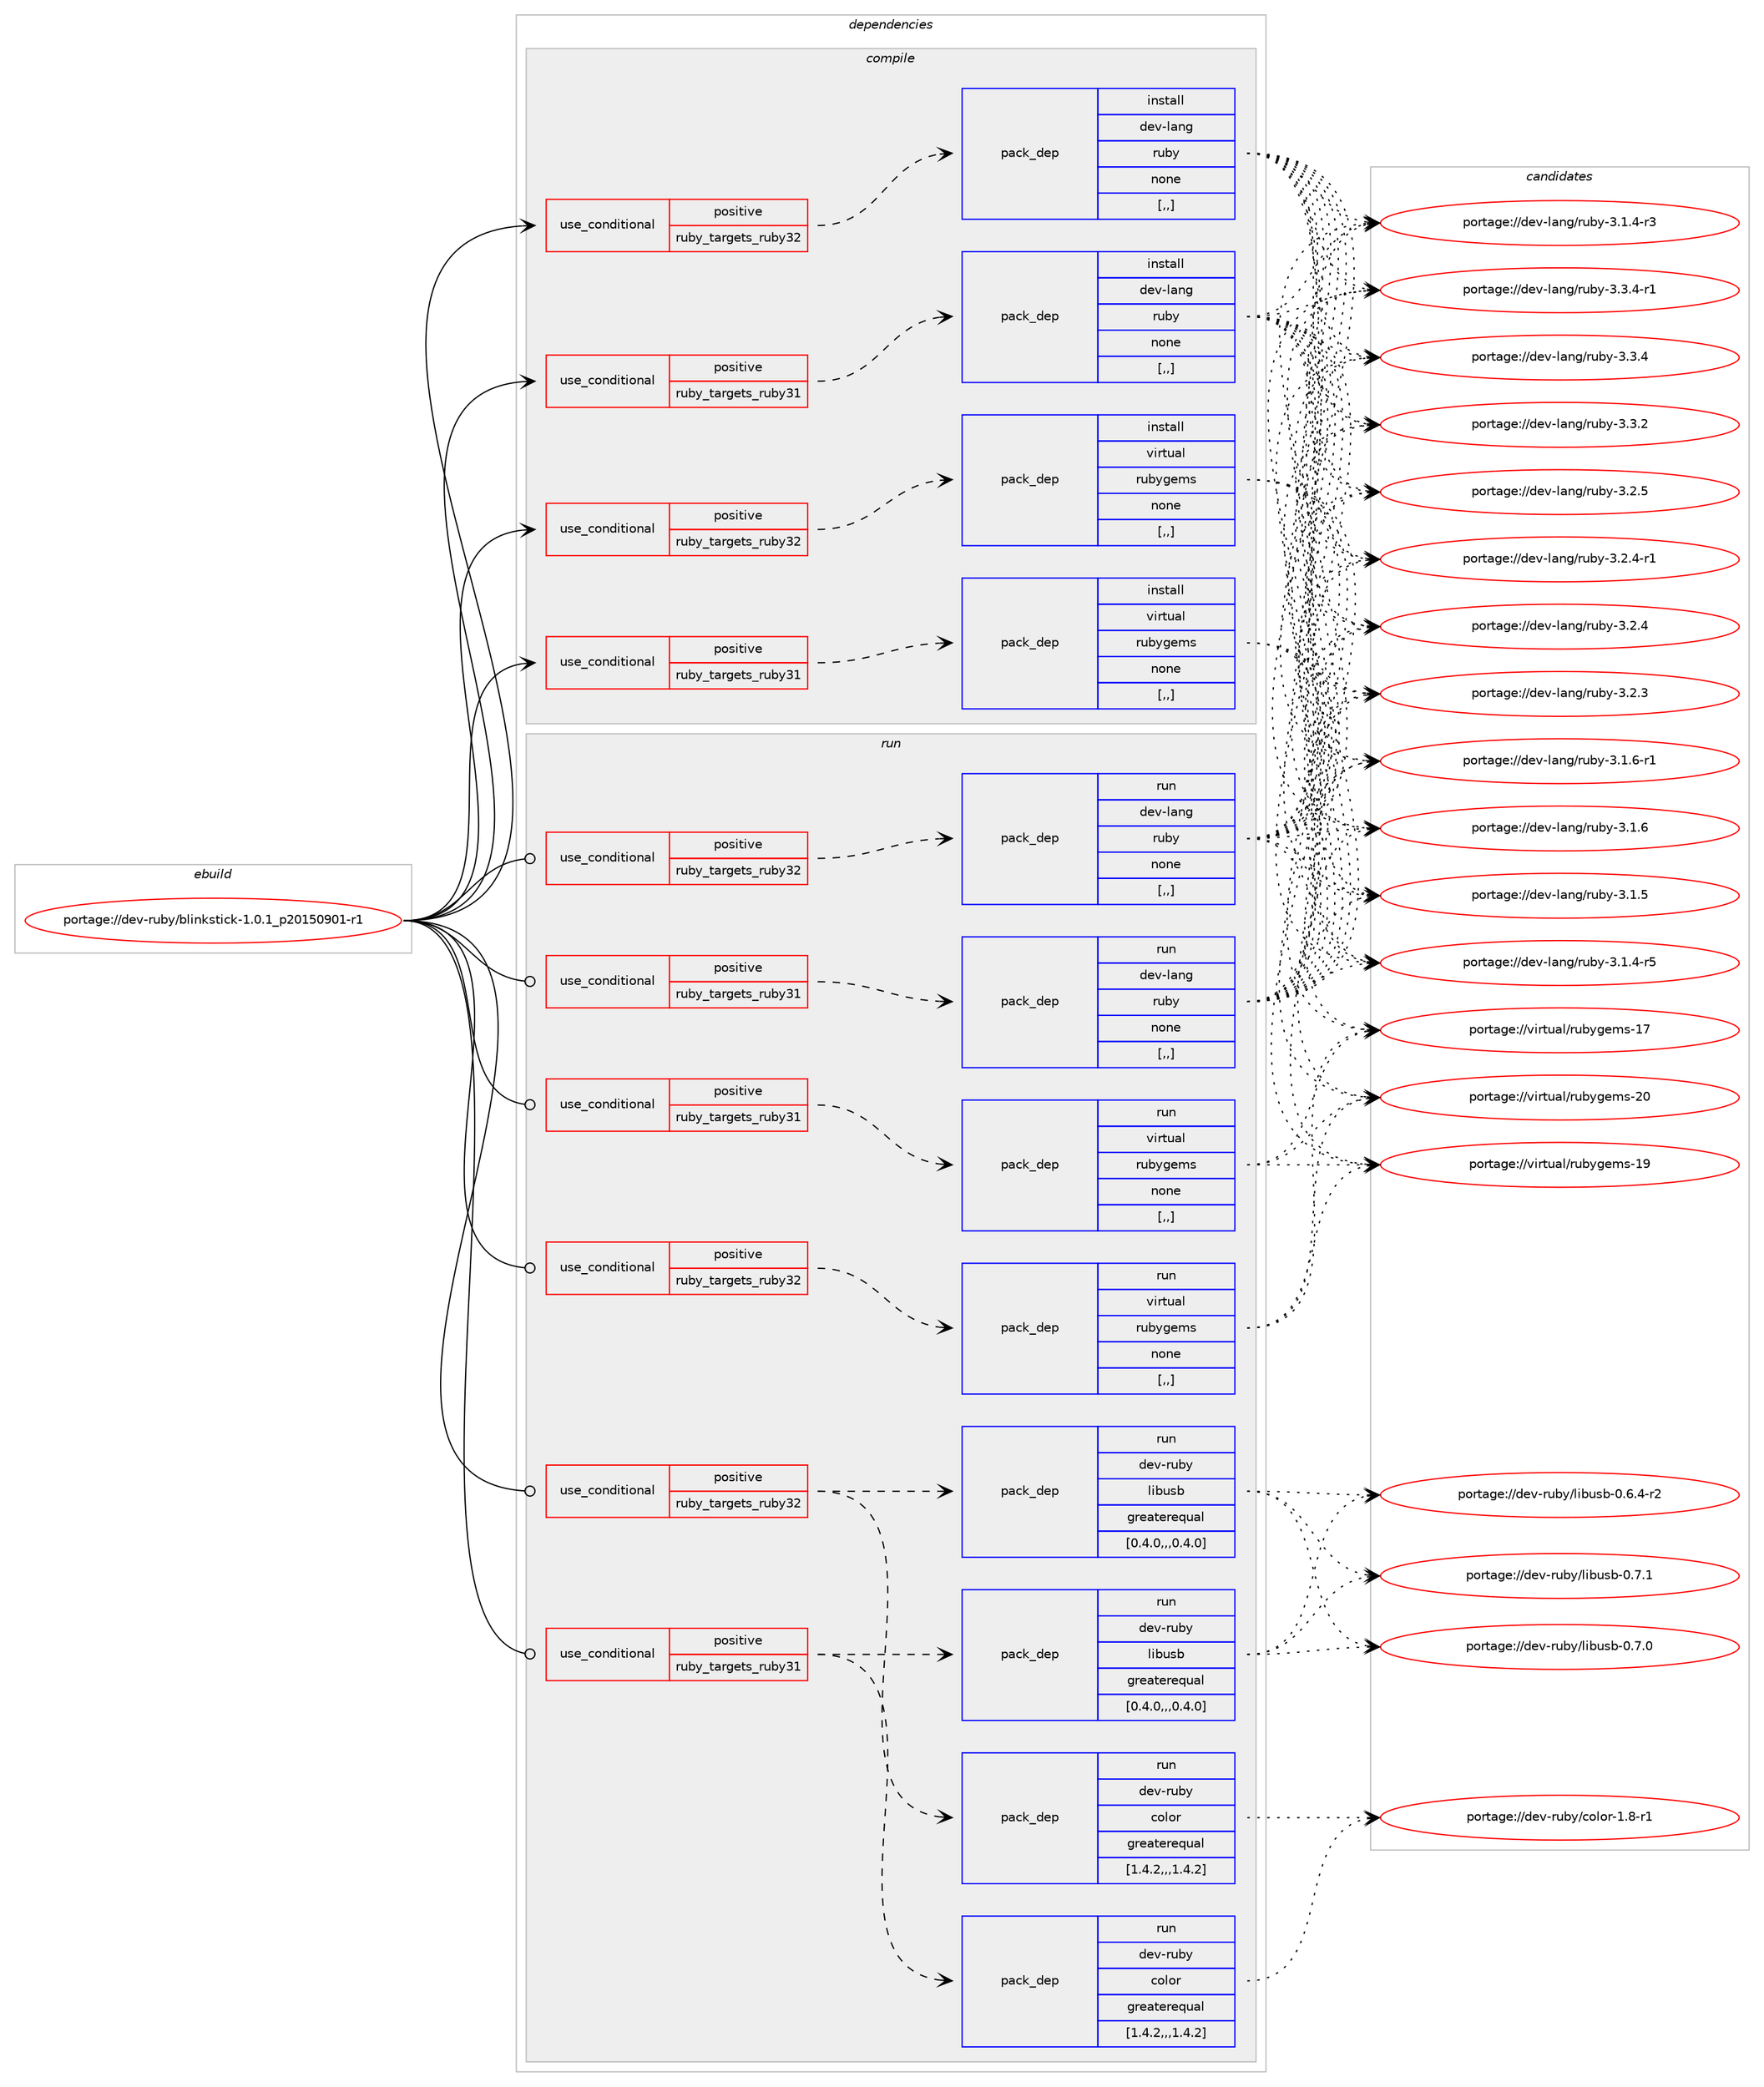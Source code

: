 digraph prolog {

# *************
# Graph options
# *************

newrank=true;
concentrate=true;
compound=true;
graph [rankdir=LR,fontname=Helvetica,fontsize=10,ranksep=1.5];#, ranksep=2.5, nodesep=0.2];
edge  [arrowhead=vee];
node  [fontname=Helvetica,fontsize=10];

# **********
# The ebuild
# **********

subgraph cluster_leftcol {
color=gray;
label=<<i>ebuild</i>>;
id [label="portage://dev-ruby/blinkstick-1.0.1_p20150901-r1", color=red, width=4, href="../dev-ruby/blinkstick-1.0.1_p20150901-r1.svg"];
}

# ****************
# The dependencies
# ****************

subgraph cluster_midcol {
color=gray;
label=<<i>dependencies</i>>;
subgraph cluster_compile {
fillcolor="#eeeeee";
style=filled;
label=<<i>compile</i>>;
subgraph cond45126 {
dependency178146 [label=<<TABLE BORDER="0" CELLBORDER="1" CELLSPACING="0" CELLPADDING="4"><TR><TD ROWSPAN="3" CELLPADDING="10">use_conditional</TD></TR><TR><TD>positive</TD></TR><TR><TD>ruby_targets_ruby31</TD></TR></TABLE>>, shape=none, color=red];
subgraph pack131729 {
dependency178147 [label=<<TABLE BORDER="0" CELLBORDER="1" CELLSPACING="0" CELLPADDING="4" WIDTH="220"><TR><TD ROWSPAN="6" CELLPADDING="30">pack_dep</TD></TR><TR><TD WIDTH="110">install</TD></TR><TR><TD>dev-lang</TD></TR><TR><TD>ruby</TD></TR><TR><TD>none</TD></TR><TR><TD>[,,]</TD></TR></TABLE>>, shape=none, color=blue];
}
dependency178146:e -> dependency178147:w [weight=20,style="dashed",arrowhead="vee"];
}
id:e -> dependency178146:w [weight=20,style="solid",arrowhead="vee"];
subgraph cond45127 {
dependency178148 [label=<<TABLE BORDER="0" CELLBORDER="1" CELLSPACING="0" CELLPADDING="4"><TR><TD ROWSPAN="3" CELLPADDING="10">use_conditional</TD></TR><TR><TD>positive</TD></TR><TR><TD>ruby_targets_ruby31</TD></TR></TABLE>>, shape=none, color=red];
subgraph pack131730 {
dependency178149 [label=<<TABLE BORDER="0" CELLBORDER="1" CELLSPACING="0" CELLPADDING="4" WIDTH="220"><TR><TD ROWSPAN="6" CELLPADDING="30">pack_dep</TD></TR><TR><TD WIDTH="110">install</TD></TR><TR><TD>virtual</TD></TR><TR><TD>rubygems</TD></TR><TR><TD>none</TD></TR><TR><TD>[,,]</TD></TR></TABLE>>, shape=none, color=blue];
}
dependency178148:e -> dependency178149:w [weight=20,style="dashed",arrowhead="vee"];
}
id:e -> dependency178148:w [weight=20,style="solid",arrowhead="vee"];
subgraph cond45128 {
dependency178150 [label=<<TABLE BORDER="0" CELLBORDER="1" CELLSPACING="0" CELLPADDING="4"><TR><TD ROWSPAN="3" CELLPADDING="10">use_conditional</TD></TR><TR><TD>positive</TD></TR><TR><TD>ruby_targets_ruby32</TD></TR></TABLE>>, shape=none, color=red];
subgraph pack131731 {
dependency178151 [label=<<TABLE BORDER="0" CELLBORDER="1" CELLSPACING="0" CELLPADDING="4" WIDTH="220"><TR><TD ROWSPAN="6" CELLPADDING="30">pack_dep</TD></TR><TR><TD WIDTH="110">install</TD></TR><TR><TD>dev-lang</TD></TR><TR><TD>ruby</TD></TR><TR><TD>none</TD></TR><TR><TD>[,,]</TD></TR></TABLE>>, shape=none, color=blue];
}
dependency178150:e -> dependency178151:w [weight=20,style="dashed",arrowhead="vee"];
}
id:e -> dependency178150:w [weight=20,style="solid",arrowhead="vee"];
subgraph cond45129 {
dependency178152 [label=<<TABLE BORDER="0" CELLBORDER="1" CELLSPACING="0" CELLPADDING="4"><TR><TD ROWSPAN="3" CELLPADDING="10">use_conditional</TD></TR><TR><TD>positive</TD></TR><TR><TD>ruby_targets_ruby32</TD></TR></TABLE>>, shape=none, color=red];
subgraph pack131732 {
dependency178153 [label=<<TABLE BORDER="0" CELLBORDER="1" CELLSPACING="0" CELLPADDING="4" WIDTH="220"><TR><TD ROWSPAN="6" CELLPADDING="30">pack_dep</TD></TR><TR><TD WIDTH="110">install</TD></TR><TR><TD>virtual</TD></TR><TR><TD>rubygems</TD></TR><TR><TD>none</TD></TR><TR><TD>[,,]</TD></TR></TABLE>>, shape=none, color=blue];
}
dependency178152:e -> dependency178153:w [weight=20,style="dashed",arrowhead="vee"];
}
id:e -> dependency178152:w [weight=20,style="solid",arrowhead="vee"];
}
subgraph cluster_compileandrun {
fillcolor="#eeeeee";
style=filled;
label=<<i>compile and run</i>>;
}
subgraph cluster_run {
fillcolor="#eeeeee";
style=filled;
label=<<i>run</i>>;
subgraph cond45130 {
dependency178154 [label=<<TABLE BORDER="0" CELLBORDER="1" CELLSPACING="0" CELLPADDING="4"><TR><TD ROWSPAN="3" CELLPADDING="10">use_conditional</TD></TR><TR><TD>positive</TD></TR><TR><TD>ruby_targets_ruby31</TD></TR></TABLE>>, shape=none, color=red];
subgraph pack131733 {
dependency178155 [label=<<TABLE BORDER="0" CELLBORDER="1" CELLSPACING="0" CELLPADDING="4" WIDTH="220"><TR><TD ROWSPAN="6" CELLPADDING="30">pack_dep</TD></TR><TR><TD WIDTH="110">run</TD></TR><TR><TD>dev-lang</TD></TR><TR><TD>ruby</TD></TR><TR><TD>none</TD></TR><TR><TD>[,,]</TD></TR></TABLE>>, shape=none, color=blue];
}
dependency178154:e -> dependency178155:w [weight=20,style="dashed",arrowhead="vee"];
}
id:e -> dependency178154:w [weight=20,style="solid",arrowhead="odot"];
subgraph cond45131 {
dependency178156 [label=<<TABLE BORDER="0" CELLBORDER="1" CELLSPACING="0" CELLPADDING="4"><TR><TD ROWSPAN="3" CELLPADDING="10">use_conditional</TD></TR><TR><TD>positive</TD></TR><TR><TD>ruby_targets_ruby31</TD></TR></TABLE>>, shape=none, color=red];
subgraph pack131734 {
dependency178157 [label=<<TABLE BORDER="0" CELLBORDER="1" CELLSPACING="0" CELLPADDING="4" WIDTH="220"><TR><TD ROWSPAN="6" CELLPADDING="30">pack_dep</TD></TR><TR><TD WIDTH="110">run</TD></TR><TR><TD>dev-ruby</TD></TR><TR><TD>color</TD></TR><TR><TD>greaterequal</TD></TR><TR><TD>[1.4.2,,,1.4.2]</TD></TR></TABLE>>, shape=none, color=blue];
}
dependency178156:e -> dependency178157:w [weight=20,style="dashed",arrowhead="vee"];
subgraph pack131735 {
dependency178158 [label=<<TABLE BORDER="0" CELLBORDER="1" CELLSPACING="0" CELLPADDING="4" WIDTH="220"><TR><TD ROWSPAN="6" CELLPADDING="30">pack_dep</TD></TR><TR><TD WIDTH="110">run</TD></TR><TR><TD>dev-ruby</TD></TR><TR><TD>libusb</TD></TR><TR><TD>greaterequal</TD></TR><TR><TD>[0.4.0,,,0.4.0]</TD></TR></TABLE>>, shape=none, color=blue];
}
dependency178156:e -> dependency178158:w [weight=20,style="dashed",arrowhead="vee"];
}
id:e -> dependency178156:w [weight=20,style="solid",arrowhead="odot"];
subgraph cond45132 {
dependency178159 [label=<<TABLE BORDER="0" CELLBORDER="1" CELLSPACING="0" CELLPADDING="4"><TR><TD ROWSPAN="3" CELLPADDING="10">use_conditional</TD></TR><TR><TD>positive</TD></TR><TR><TD>ruby_targets_ruby31</TD></TR></TABLE>>, shape=none, color=red];
subgraph pack131736 {
dependency178160 [label=<<TABLE BORDER="0" CELLBORDER="1" CELLSPACING="0" CELLPADDING="4" WIDTH="220"><TR><TD ROWSPAN="6" CELLPADDING="30">pack_dep</TD></TR><TR><TD WIDTH="110">run</TD></TR><TR><TD>virtual</TD></TR><TR><TD>rubygems</TD></TR><TR><TD>none</TD></TR><TR><TD>[,,]</TD></TR></TABLE>>, shape=none, color=blue];
}
dependency178159:e -> dependency178160:w [weight=20,style="dashed",arrowhead="vee"];
}
id:e -> dependency178159:w [weight=20,style="solid",arrowhead="odot"];
subgraph cond45133 {
dependency178161 [label=<<TABLE BORDER="0" CELLBORDER="1" CELLSPACING="0" CELLPADDING="4"><TR><TD ROWSPAN="3" CELLPADDING="10">use_conditional</TD></TR><TR><TD>positive</TD></TR><TR><TD>ruby_targets_ruby32</TD></TR></TABLE>>, shape=none, color=red];
subgraph pack131737 {
dependency178162 [label=<<TABLE BORDER="0" CELLBORDER="1" CELLSPACING="0" CELLPADDING="4" WIDTH="220"><TR><TD ROWSPAN="6" CELLPADDING="30">pack_dep</TD></TR><TR><TD WIDTH="110">run</TD></TR><TR><TD>dev-lang</TD></TR><TR><TD>ruby</TD></TR><TR><TD>none</TD></TR><TR><TD>[,,]</TD></TR></TABLE>>, shape=none, color=blue];
}
dependency178161:e -> dependency178162:w [weight=20,style="dashed",arrowhead="vee"];
}
id:e -> dependency178161:w [weight=20,style="solid",arrowhead="odot"];
subgraph cond45134 {
dependency178163 [label=<<TABLE BORDER="0" CELLBORDER="1" CELLSPACING="0" CELLPADDING="4"><TR><TD ROWSPAN="3" CELLPADDING="10">use_conditional</TD></TR><TR><TD>positive</TD></TR><TR><TD>ruby_targets_ruby32</TD></TR></TABLE>>, shape=none, color=red];
subgraph pack131738 {
dependency178164 [label=<<TABLE BORDER="0" CELLBORDER="1" CELLSPACING="0" CELLPADDING="4" WIDTH="220"><TR><TD ROWSPAN="6" CELLPADDING="30">pack_dep</TD></TR><TR><TD WIDTH="110">run</TD></TR><TR><TD>dev-ruby</TD></TR><TR><TD>color</TD></TR><TR><TD>greaterequal</TD></TR><TR><TD>[1.4.2,,,1.4.2]</TD></TR></TABLE>>, shape=none, color=blue];
}
dependency178163:e -> dependency178164:w [weight=20,style="dashed",arrowhead="vee"];
subgraph pack131739 {
dependency178165 [label=<<TABLE BORDER="0" CELLBORDER="1" CELLSPACING="0" CELLPADDING="4" WIDTH="220"><TR><TD ROWSPAN="6" CELLPADDING="30">pack_dep</TD></TR><TR><TD WIDTH="110">run</TD></TR><TR><TD>dev-ruby</TD></TR><TR><TD>libusb</TD></TR><TR><TD>greaterequal</TD></TR><TR><TD>[0.4.0,,,0.4.0]</TD></TR></TABLE>>, shape=none, color=blue];
}
dependency178163:e -> dependency178165:w [weight=20,style="dashed",arrowhead="vee"];
}
id:e -> dependency178163:w [weight=20,style="solid",arrowhead="odot"];
subgraph cond45135 {
dependency178166 [label=<<TABLE BORDER="0" CELLBORDER="1" CELLSPACING="0" CELLPADDING="4"><TR><TD ROWSPAN="3" CELLPADDING="10">use_conditional</TD></TR><TR><TD>positive</TD></TR><TR><TD>ruby_targets_ruby32</TD></TR></TABLE>>, shape=none, color=red];
subgraph pack131740 {
dependency178167 [label=<<TABLE BORDER="0" CELLBORDER="1" CELLSPACING="0" CELLPADDING="4" WIDTH="220"><TR><TD ROWSPAN="6" CELLPADDING="30">pack_dep</TD></TR><TR><TD WIDTH="110">run</TD></TR><TR><TD>virtual</TD></TR><TR><TD>rubygems</TD></TR><TR><TD>none</TD></TR><TR><TD>[,,]</TD></TR></TABLE>>, shape=none, color=blue];
}
dependency178166:e -> dependency178167:w [weight=20,style="dashed",arrowhead="vee"];
}
id:e -> dependency178166:w [weight=20,style="solid",arrowhead="odot"];
}
}

# **************
# The candidates
# **************

subgraph cluster_choices {
rank=same;
color=gray;
label=<<i>candidates</i>>;

subgraph choice131729 {
color=black;
nodesep=1;
choice100101118451089711010347114117981214551465146524511449 [label="portage://dev-lang/ruby-3.3.4-r1", color=red, width=4,href="../dev-lang/ruby-3.3.4-r1.svg"];
choice10010111845108971101034711411798121455146514652 [label="portage://dev-lang/ruby-3.3.4", color=red, width=4,href="../dev-lang/ruby-3.3.4.svg"];
choice10010111845108971101034711411798121455146514650 [label="portage://dev-lang/ruby-3.3.2", color=red, width=4,href="../dev-lang/ruby-3.3.2.svg"];
choice10010111845108971101034711411798121455146504653 [label="portage://dev-lang/ruby-3.2.5", color=red, width=4,href="../dev-lang/ruby-3.2.5.svg"];
choice100101118451089711010347114117981214551465046524511449 [label="portage://dev-lang/ruby-3.2.4-r1", color=red, width=4,href="../dev-lang/ruby-3.2.4-r1.svg"];
choice10010111845108971101034711411798121455146504652 [label="portage://dev-lang/ruby-3.2.4", color=red, width=4,href="../dev-lang/ruby-3.2.4.svg"];
choice10010111845108971101034711411798121455146504651 [label="portage://dev-lang/ruby-3.2.3", color=red, width=4,href="../dev-lang/ruby-3.2.3.svg"];
choice100101118451089711010347114117981214551464946544511449 [label="portage://dev-lang/ruby-3.1.6-r1", color=red, width=4,href="../dev-lang/ruby-3.1.6-r1.svg"];
choice10010111845108971101034711411798121455146494654 [label="portage://dev-lang/ruby-3.1.6", color=red, width=4,href="../dev-lang/ruby-3.1.6.svg"];
choice10010111845108971101034711411798121455146494653 [label="portage://dev-lang/ruby-3.1.5", color=red, width=4,href="../dev-lang/ruby-3.1.5.svg"];
choice100101118451089711010347114117981214551464946524511453 [label="portage://dev-lang/ruby-3.1.4-r5", color=red, width=4,href="../dev-lang/ruby-3.1.4-r5.svg"];
choice100101118451089711010347114117981214551464946524511451 [label="portage://dev-lang/ruby-3.1.4-r3", color=red, width=4,href="../dev-lang/ruby-3.1.4-r3.svg"];
dependency178147:e -> choice100101118451089711010347114117981214551465146524511449:w [style=dotted,weight="100"];
dependency178147:e -> choice10010111845108971101034711411798121455146514652:w [style=dotted,weight="100"];
dependency178147:e -> choice10010111845108971101034711411798121455146514650:w [style=dotted,weight="100"];
dependency178147:e -> choice10010111845108971101034711411798121455146504653:w [style=dotted,weight="100"];
dependency178147:e -> choice100101118451089711010347114117981214551465046524511449:w [style=dotted,weight="100"];
dependency178147:e -> choice10010111845108971101034711411798121455146504652:w [style=dotted,weight="100"];
dependency178147:e -> choice10010111845108971101034711411798121455146504651:w [style=dotted,weight="100"];
dependency178147:e -> choice100101118451089711010347114117981214551464946544511449:w [style=dotted,weight="100"];
dependency178147:e -> choice10010111845108971101034711411798121455146494654:w [style=dotted,weight="100"];
dependency178147:e -> choice10010111845108971101034711411798121455146494653:w [style=dotted,weight="100"];
dependency178147:e -> choice100101118451089711010347114117981214551464946524511453:w [style=dotted,weight="100"];
dependency178147:e -> choice100101118451089711010347114117981214551464946524511451:w [style=dotted,weight="100"];
}
subgraph choice131730 {
color=black;
nodesep=1;
choice118105114116117971084711411798121103101109115455048 [label="portage://virtual/rubygems-20", color=red, width=4,href="../virtual/rubygems-20.svg"];
choice118105114116117971084711411798121103101109115454957 [label="portage://virtual/rubygems-19", color=red, width=4,href="../virtual/rubygems-19.svg"];
choice118105114116117971084711411798121103101109115454955 [label="portage://virtual/rubygems-17", color=red, width=4,href="../virtual/rubygems-17.svg"];
dependency178149:e -> choice118105114116117971084711411798121103101109115455048:w [style=dotted,weight="100"];
dependency178149:e -> choice118105114116117971084711411798121103101109115454957:w [style=dotted,weight="100"];
dependency178149:e -> choice118105114116117971084711411798121103101109115454955:w [style=dotted,weight="100"];
}
subgraph choice131731 {
color=black;
nodesep=1;
choice100101118451089711010347114117981214551465146524511449 [label="portage://dev-lang/ruby-3.3.4-r1", color=red, width=4,href="../dev-lang/ruby-3.3.4-r1.svg"];
choice10010111845108971101034711411798121455146514652 [label="portage://dev-lang/ruby-3.3.4", color=red, width=4,href="../dev-lang/ruby-3.3.4.svg"];
choice10010111845108971101034711411798121455146514650 [label="portage://dev-lang/ruby-3.3.2", color=red, width=4,href="../dev-lang/ruby-3.3.2.svg"];
choice10010111845108971101034711411798121455146504653 [label="portage://dev-lang/ruby-3.2.5", color=red, width=4,href="../dev-lang/ruby-3.2.5.svg"];
choice100101118451089711010347114117981214551465046524511449 [label="portage://dev-lang/ruby-3.2.4-r1", color=red, width=4,href="../dev-lang/ruby-3.2.4-r1.svg"];
choice10010111845108971101034711411798121455146504652 [label="portage://dev-lang/ruby-3.2.4", color=red, width=4,href="../dev-lang/ruby-3.2.4.svg"];
choice10010111845108971101034711411798121455146504651 [label="portage://dev-lang/ruby-3.2.3", color=red, width=4,href="../dev-lang/ruby-3.2.3.svg"];
choice100101118451089711010347114117981214551464946544511449 [label="portage://dev-lang/ruby-3.1.6-r1", color=red, width=4,href="../dev-lang/ruby-3.1.6-r1.svg"];
choice10010111845108971101034711411798121455146494654 [label="portage://dev-lang/ruby-3.1.6", color=red, width=4,href="../dev-lang/ruby-3.1.6.svg"];
choice10010111845108971101034711411798121455146494653 [label="portage://dev-lang/ruby-3.1.5", color=red, width=4,href="../dev-lang/ruby-3.1.5.svg"];
choice100101118451089711010347114117981214551464946524511453 [label="portage://dev-lang/ruby-3.1.4-r5", color=red, width=4,href="../dev-lang/ruby-3.1.4-r5.svg"];
choice100101118451089711010347114117981214551464946524511451 [label="portage://dev-lang/ruby-3.1.4-r3", color=red, width=4,href="../dev-lang/ruby-3.1.4-r3.svg"];
dependency178151:e -> choice100101118451089711010347114117981214551465146524511449:w [style=dotted,weight="100"];
dependency178151:e -> choice10010111845108971101034711411798121455146514652:w [style=dotted,weight="100"];
dependency178151:e -> choice10010111845108971101034711411798121455146514650:w [style=dotted,weight="100"];
dependency178151:e -> choice10010111845108971101034711411798121455146504653:w [style=dotted,weight="100"];
dependency178151:e -> choice100101118451089711010347114117981214551465046524511449:w [style=dotted,weight="100"];
dependency178151:e -> choice10010111845108971101034711411798121455146504652:w [style=dotted,weight="100"];
dependency178151:e -> choice10010111845108971101034711411798121455146504651:w [style=dotted,weight="100"];
dependency178151:e -> choice100101118451089711010347114117981214551464946544511449:w [style=dotted,weight="100"];
dependency178151:e -> choice10010111845108971101034711411798121455146494654:w [style=dotted,weight="100"];
dependency178151:e -> choice10010111845108971101034711411798121455146494653:w [style=dotted,weight="100"];
dependency178151:e -> choice100101118451089711010347114117981214551464946524511453:w [style=dotted,weight="100"];
dependency178151:e -> choice100101118451089711010347114117981214551464946524511451:w [style=dotted,weight="100"];
}
subgraph choice131732 {
color=black;
nodesep=1;
choice118105114116117971084711411798121103101109115455048 [label="portage://virtual/rubygems-20", color=red, width=4,href="../virtual/rubygems-20.svg"];
choice118105114116117971084711411798121103101109115454957 [label="portage://virtual/rubygems-19", color=red, width=4,href="../virtual/rubygems-19.svg"];
choice118105114116117971084711411798121103101109115454955 [label="portage://virtual/rubygems-17", color=red, width=4,href="../virtual/rubygems-17.svg"];
dependency178153:e -> choice118105114116117971084711411798121103101109115455048:w [style=dotted,weight="100"];
dependency178153:e -> choice118105114116117971084711411798121103101109115454957:w [style=dotted,weight="100"];
dependency178153:e -> choice118105114116117971084711411798121103101109115454955:w [style=dotted,weight="100"];
}
subgraph choice131733 {
color=black;
nodesep=1;
choice100101118451089711010347114117981214551465146524511449 [label="portage://dev-lang/ruby-3.3.4-r1", color=red, width=4,href="../dev-lang/ruby-3.3.4-r1.svg"];
choice10010111845108971101034711411798121455146514652 [label="portage://dev-lang/ruby-3.3.4", color=red, width=4,href="../dev-lang/ruby-3.3.4.svg"];
choice10010111845108971101034711411798121455146514650 [label="portage://dev-lang/ruby-3.3.2", color=red, width=4,href="../dev-lang/ruby-3.3.2.svg"];
choice10010111845108971101034711411798121455146504653 [label="portage://dev-lang/ruby-3.2.5", color=red, width=4,href="../dev-lang/ruby-3.2.5.svg"];
choice100101118451089711010347114117981214551465046524511449 [label="portage://dev-lang/ruby-3.2.4-r1", color=red, width=4,href="../dev-lang/ruby-3.2.4-r1.svg"];
choice10010111845108971101034711411798121455146504652 [label="portage://dev-lang/ruby-3.2.4", color=red, width=4,href="../dev-lang/ruby-3.2.4.svg"];
choice10010111845108971101034711411798121455146504651 [label="portage://dev-lang/ruby-3.2.3", color=red, width=4,href="../dev-lang/ruby-3.2.3.svg"];
choice100101118451089711010347114117981214551464946544511449 [label="portage://dev-lang/ruby-3.1.6-r1", color=red, width=4,href="../dev-lang/ruby-3.1.6-r1.svg"];
choice10010111845108971101034711411798121455146494654 [label="portage://dev-lang/ruby-3.1.6", color=red, width=4,href="../dev-lang/ruby-3.1.6.svg"];
choice10010111845108971101034711411798121455146494653 [label="portage://dev-lang/ruby-3.1.5", color=red, width=4,href="../dev-lang/ruby-3.1.5.svg"];
choice100101118451089711010347114117981214551464946524511453 [label="portage://dev-lang/ruby-3.1.4-r5", color=red, width=4,href="../dev-lang/ruby-3.1.4-r5.svg"];
choice100101118451089711010347114117981214551464946524511451 [label="portage://dev-lang/ruby-3.1.4-r3", color=red, width=4,href="../dev-lang/ruby-3.1.4-r3.svg"];
dependency178155:e -> choice100101118451089711010347114117981214551465146524511449:w [style=dotted,weight="100"];
dependency178155:e -> choice10010111845108971101034711411798121455146514652:w [style=dotted,weight="100"];
dependency178155:e -> choice10010111845108971101034711411798121455146514650:w [style=dotted,weight="100"];
dependency178155:e -> choice10010111845108971101034711411798121455146504653:w [style=dotted,weight="100"];
dependency178155:e -> choice100101118451089711010347114117981214551465046524511449:w [style=dotted,weight="100"];
dependency178155:e -> choice10010111845108971101034711411798121455146504652:w [style=dotted,weight="100"];
dependency178155:e -> choice10010111845108971101034711411798121455146504651:w [style=dotted,weight="100"];
dependency178155:e -> choice100101118451089711010347114117981214551464946544511449:w [style=dotted,weight="100"];
dependency178155:e -> choice10010111845108971101034711411798121455146494654:w [style=dotted,weight="100"];
dependency178155:e -> choice10010111845108971101034711411798121455146494653:w [style=dotted,weight="100"];
dependency178155:e -> choice100101118451089711010347114117981214551464946524511453:w [style=dotted,weight="100"];
dependency178155:e -> choice100101118451089711010347114117981214551464946524511451:w [style=dotted,weight="100"];
}
subgraph choice131734 {
color=black;
nodesep=1;
choice10010111845114117981214799111108111114454946564511449 [label="portage://dev-ruby/color-1.8-r1", color=red, width=4,href="../dev-ruby/color-1.8-r1.svg"];
dependency178157:e -> choice10010111845114117981214799111108111114454946564511449:w [style=dotted,weight="100"];
}
subgraph choice131735 {
color=black;
nodesep=1;
choice1001011184511411798121471081059811711598454846554649 [label="portage://dev-ruby/libusb-0.7.1", color=red, width=4,href="../dev-ruby/libusb-0.7.1.svg"];
choice1001011184511411798121471081059811711598454846554648 [label="portage://dev-ruby/libusb-0.7.0", color=red, width=4,href="../dev-ruby/libusb-0.7.0.svg"];
choice10010111845114117981214710810598117115984548465446524511450 [label="portage://dev-ruby/libusb-0.6.4-r2", color=red, width=4,href="../dev-ruby/libusb-0.6.4-r2.svg"];
dependency178158:e -> choice1001011184511411798121471081059811711598454846554649:w [style=dotted,weight="100"];
dependency178158:e -> choice1001011184511411798121471081059811711598454846554648:w [style=dotted,weight="100"];
dependency178158:e -> choice10010111845114117981214710810598117115984548465446524511450:w [style=dotted,weight="100"];
}
subgraph choice131736 {
color=black;
nodesep=1;
choice118105114116117971084711411798121103101109115455048 [label="portage://virtual/rubygems-20", color=red, width=4,href="../virtual/rubygems-20.svg"];
choice118105114116117971084711411798121103101109115454957 [label="portage://virtual/rubygems-19", color=red, width=4,href="../virtual/rubygems-19.svg"];
choice118105114116117971084711411798121103101109115454955 [label="portage://virtual/rubygems-17", color=red, width=4,href="../virtual/rubygems-17.svg"];
dependency178160:e -> choice118105114116117971084711411798121103101109115455048:w [style=dotted,weight="100"];
dependency178160:e -> choice118105114116117971084711411798121103101109115454957:w [style=dotted,weight="100"];
dependency178160:e -> choice118105114116117971084711411798121103101109115454955:w [style=dotted,weight="100"];
}
subgraph choice131737 {
color=black;
nodesep=1;
choice100101118451089711010347114117981214551465146524511449 [label="portage://dev-lang/ruby-3.3.4-r1", color=red, width=4,href="../dev-lang/ruby-3.3.4-r1.svg"];
choice10010111845108971101034711411798121455146514652 [label="portage://dev-lang/ruby-3.3.4", color=red, width=4,href="../dev-lang/ruby-3.3.4.svg"];
choice10010111845108971101034711411798121455146514650 [label="portage://dev-lang/ruby-3.3.2", color=red, width=4,href="../dev-lang/ruby-3.3.2.svg"];
choice10010111845108971101034711411798121455146504653 [label="portage://dev-lang/ruby-3.2.5", color=red, width=4,href="../dev-lang/ruby-3.2.5.svg"];
choice100101118451089711010347114117981214551465046524511449 [label="portage://dev-lang/ruby-3.2.4-r1", color=red, width=4,href="../dev-lang/ruby-3.2.4-r1.svg"];
choice10010111845108971101034711411798121455146504652 [label="portage://dev-lang/ruby-3.2.4", color=red, width=4,href="../dev-lang/ruby-3.2.4.svg"];
choice10010111845108971101034711411798121455146504651 [label="portage://dev-lang/ruby-3.2.3", color=red, width=4,href="../dev-lang/ruby-3.2.3.svg"];
choice100101118451089711010347114117981214551464946544511449 [label="portage://dev-lang/ruby-3.1.6-r1", color=red, width=4,href="../dev-lang/ruby-3.1.6-r1.svg"];
choice10010111845108971101034711411798121455146494654 [label="portage://dev-lang/ruby-3.1.6", color=red, width=4,href="../dev-lang/ruby-3.1.6.svg"];
choice10010111845108971101034711411798121455146494653 [label="portage://dev-lang/ruby-3.1.5", color=red, width=4,href="../dev-lang/ruby-3.1.5.svg"];
choice100101118451089711010347114117981214551464946524511453 [label="portage://dev-lang/ruby-3.1.4-r5", color=red, width=4,href="../dev-lang/ruby-3.1.4-r5.svg"];
choice100101118451089711010347114117981214551464946524511451 [label="portage://dev-lang/ruby-3.1.4-r3", color=red, width=4,href="../dev-lang/ruby-3.1.4-r3.svg"];
dependency178162:e -> choice100101118451089711010347114117981214551465146524511449:w [style=dotted,weight="100"];
dependency178162:e -> choice10010111845108971101034711411798121455146514652:w [style=dotted,weight="100"];
dependency178162:e -> choice10010111845108971101034711411798121455146514650:w [style=dotted,weight="100"];
dependency178162:e -> choice10010111845108971101034711411798121455146504653:w [style=dotted,weight="100"];
dependency178162:e -> choice100101118451089711010347114117981214551465046524511449:w [style=dotted,weight="100"];
dependency178162:e -> choice10010111845108971101034711411798121455146504652:w [style=dotted,weight="100"];
dependency178162:e -> choice10010111845108971101034711411798121455146504651:w [style=dotted,weight="100"];
dependency178162:e -> choice100101118451089711010347114117981214551464946544511449:w [style=dotted,weight="100"];
dependency178162:e -> choice10010111845108971101034711411798121455146494654:w [style=dotted,weight="100"];
dependency178162:e -> choice10010111845108971101034711411798121455146494653:w [style=dotted,weight="100"];
dependency178162:e -> choice100101118451089711010347114117981214551464946524511453:w [style=dotted,weight="100"];
dependency178162:e -> choice100101118451089711010347114117981214551464946524511451:w [style=dotted,weight="100"];
}
subgraph choice131738 {
color=black;
nodesep=1;
choice10010111845114117981214799111108111114454946564511449 [label="portage://dev-ruby/color-1.8-r1", color=red, width=4,href="../dev-ruby/color-1.8-r1.svg"];
dependency178164:e -> choice10010111845114117981214799111108111114454946564511449:w [style=dotted,weight="100"];
}
subgraph choice131739 {
color=black;
nodesep=1;
choice1001011184511411798121471081059811711598454846554649 [label="portage://dev-ruby/libusb-0.7.1", color=red, width=4,href="../dev-ruby/libusb-0.7.1.svg"];
choice1001011184511411798121471081059811711598454846554648 [label="portage://dev-ruby/libusb-0.7.0", color=red, width=4,href="../dev-ruby/libusb-0.7.0.svg"];
choice10010111845114117981214710810598117115984548465446524511450 [label="portage://dev-ruby/libusb-0.6.4-r2", color=red, width=4,href="../dev-ruby/libusb-0.6.4-r2.svg"];
dependency178165:e -> choice1001011184511411798121471081059811711598454846554649:w [style=dotted,weight="100"];
dependency178165:e -> choice1001011184511411798121471081059811711598454846554648:w [style=dotted,weight="100"];
dependency178165:e -> choice10010111845114117981214710810598117115984548465446524511450:w [style=dotted,weight="100"];
}
subgraph choice131740 {
color=black;
nodesep=1;
choice118105114116117971084711411798121103101109115455048 [label="portage://virtual/rubygems-20", color=red, width=4,href="../virtual/rubygems-20.svg"];
choice118105114116117971084711411798121103101109115454957 [label="portage://virtual/rubygems-19", color=red, width=4,href="../virtual/rubygems-19.svg"];
choice118105114116117971084711411798121103101109115454955 [label="portage://virtual/rubygems-17", color=red, width=4,href="../virtual/rubygems-17.svg"];
dependency178167:e -> choice118105114116117971084711411798121103101109115455048:w [style=dotted,weight="100"];
dependency178167:e -> choice118105114116117971084711411798121103101109115454957:w [style=dotted,weight="100"];
dependency178167:e -> choice118105114116117971084711411798121103101109115454955:w [style=dotted,weight="100"];
}
}

}
